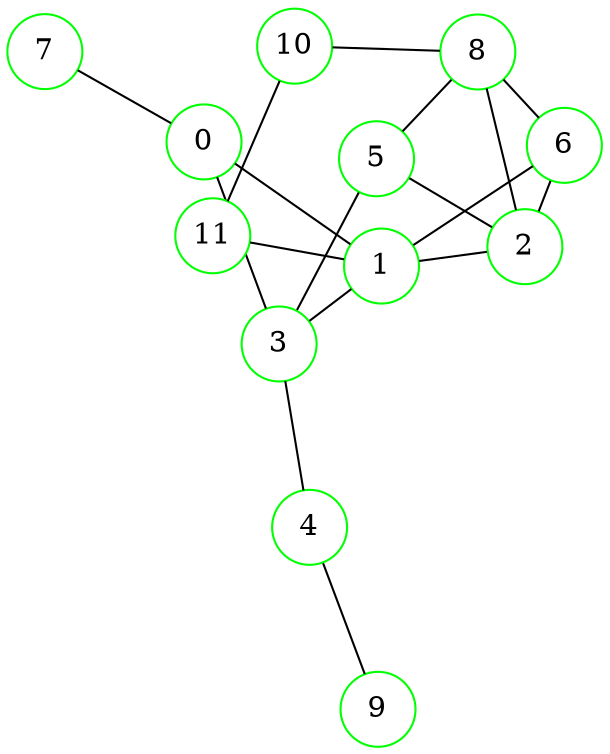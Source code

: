 graph {
graph ["layout"="fdp"]
node ["style"="filled","fillcolor"="white","fixedsize"="true","shape"="circle"]
"0" ["color"="green"]
"1" ["color"="green"]
"2" ["color"="green"]
"5" ["color"="green"]
"8" ["color"="green"]
"10" ["color"="green"]
"11" ["color"="green"]
"6" ["color"="green"]
"3" ["color"="green"]
"4" ["color"="green"]
"9" ["color"="green"]
"7" ["color"="green"]
"0" -- "1"
"0" -- "3"
"0" -- "7"
"1" -- "2"
"1" -- "3"
"1" -- "6"
"1" -- "11"
"2" -- "5"
"2" -- "6"
"2" -- "8"
"5" -- "8"
"8" -- "10"
"10" -- "11"
"6" -- "8"
"3" -- "4"
"3" -- "5"
"4" -- "9"
}